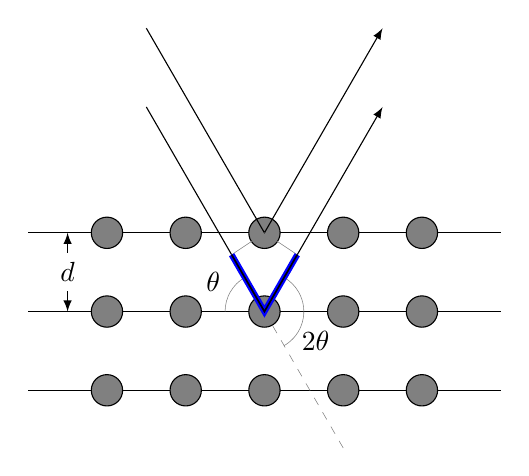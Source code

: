 \begin{tikzpicture}
\draw (-3,-1) -- (3,-1);
\draw (-3,0) -- (3,0);
\draw (-3,1) -- (3,1);
\foreach \x in {-2,-1,...,2}{
  \foreach \y in {-1,0,1}{
    \node[circle,inner sep=4pt,fill=gray,draw=black] at (\x,\y) {};
  }
}
\draw[latex-latex] (-2.5,0) -- (-2.5,1) node[midway,fill=white] {$d$};
\draw[-latex] (120:3) -- (0,0) -- (60:3);
\draw[-latex] (0,1)+(120:3) -- (0,1) -- ++(60:3);
\draw[dashed,help lines] (0,0) -- (-60:2);
\draw[help lines] (0,0)++(-60:0.5) arc (-60:60:0.5);
\path (0,0)++(-30:0.75) node {$2\theta$};
\draw[help lines] (0,0)+(120:0.833) -- (0,1) -- (60:0.833);
\draw[help lines] (0,0)+(120:0.5) arc (120:180:0.5);
\path (0,0)++(150:0.75) node {$\theta$};
\draw[draw=blue,double=black,thick] (0,0)+(120:0.833) -- (0,0) -- (60:0.833);
\end{tikzpicture}
